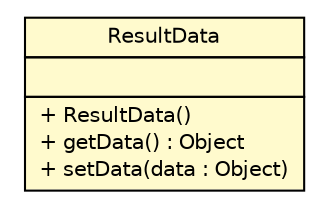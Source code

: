 #!/usr/local/bin/dot
#
# Class diagram 
# Generated by UMLGraph version R5_6 (http://www.umlgraph.org/)
#

digraph G {
	edge [fontname="Helvetica",fontsize=10,labelfontname="Helvetica",labelfontsize=10];
	node [fontname="Helvetica",fontsize=10,shape=plaintext];
	nodesep=0.25;
	ranksep=0.5;
	// com.xley.lfosc.impl.ResultData
	c531 [label=<<table title="com.xley.lfosc.impl.ResultData" border="0" cellborder="1" cellspacing="0" cellpadding="2" port="p" bgcolor="lemonChiffon" href="./ResultData.html">
		<tr><td><table border="0" cellspacing="0" cellpadding="1">
<tr><td align="center" balign="center"> ResultData </td></tr>
		</table></td></tr>
		<tr><td><table border="0" cellspacing="0" cellpadding="1">
<tr><td align="left" balign="left">  </td></tr>
		</table></td></tr>
		<tr><td><table border="0" cellspacing="0" cellpadding="1">
<tr><td align="left" balign="left"> + ResultData() </td></tr>
<tr><td align="left" balign="left"> + getData() : Object </td></tr>
<tr><td align="left" balign="left"> + setData(data : Object) </td></tr>
		</table></td></tr>
		</table>>, URL="./ResultData.html", fontname="Helvetica", fontcolor="black", fontsize=10.0];
}

